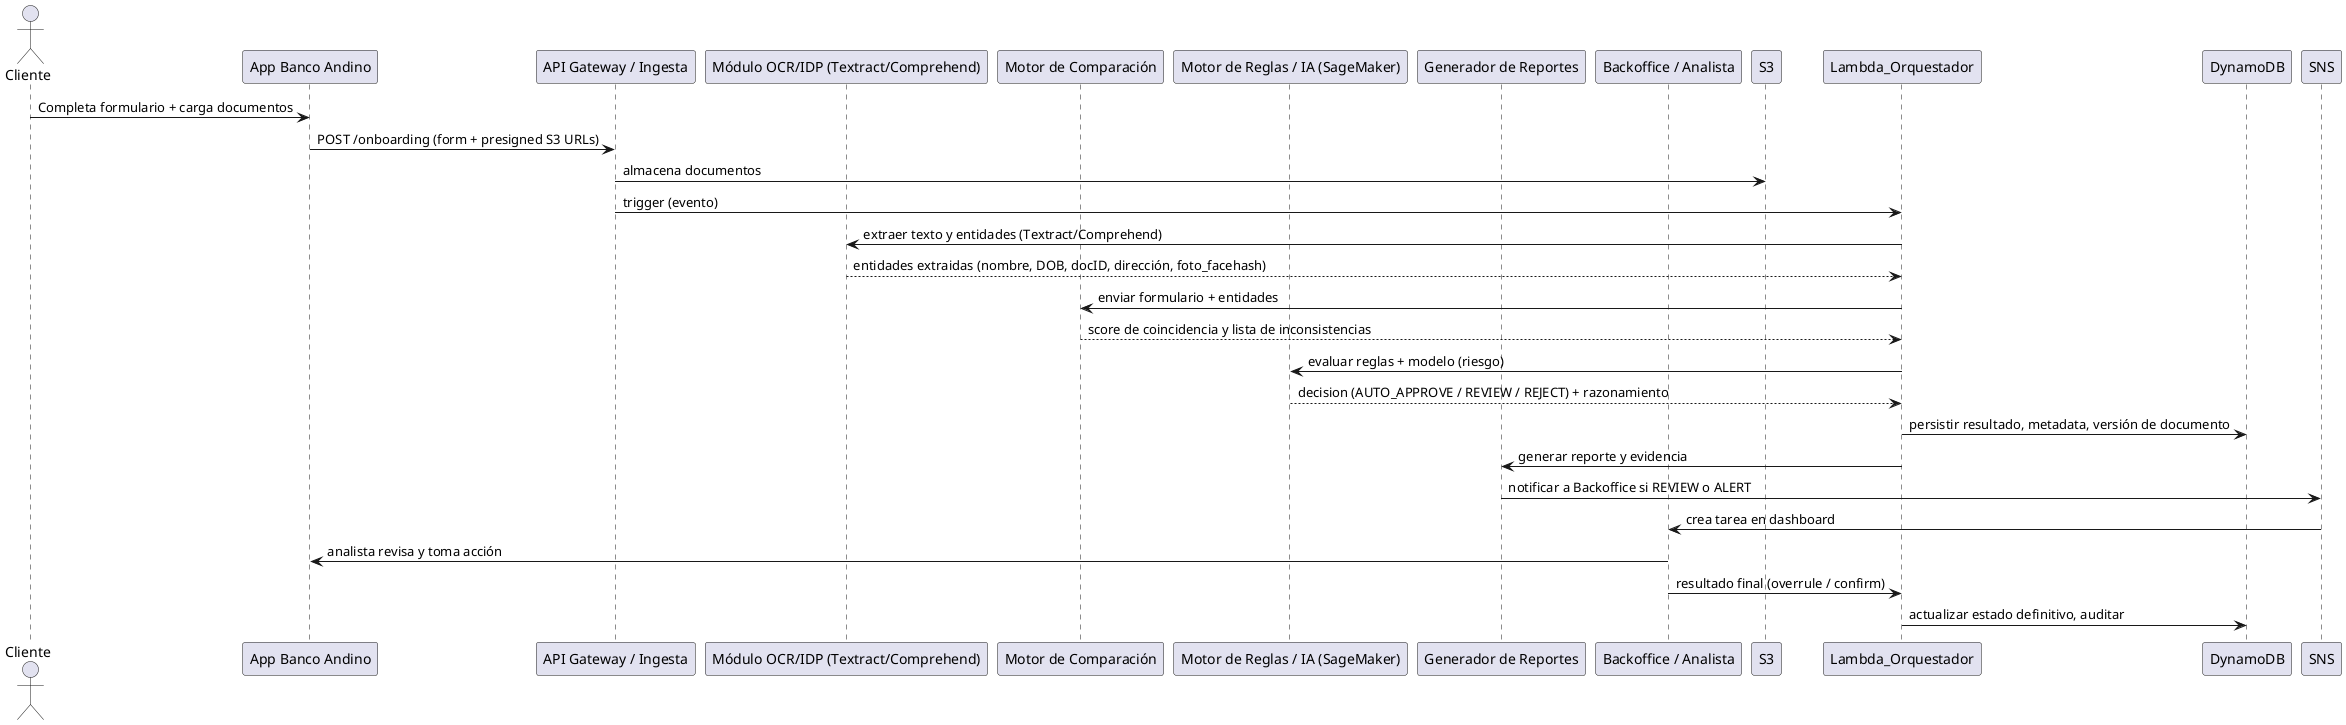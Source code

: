 ﻿@startuml
actor Cliente
participant "App Banco Andino" as App
participant "API Gateway / Ingesta" as API
participant "Módulo OCR/IDP (Textract/Comprehend)" as OCR
participant "Motor de Comparación" as COMP
participant "Motor de Reglas / IA (SageMaker)" as IA
participant "Generador de Reportes" as REP
participant "Backoffice / Analista" as ANAL

Cliente -> App: Completa formulario + carga documentos
App -> API: POST /onboarding (form + presigned S3 URLs)
API -> S3: almacena documentos
API -> Lambda_Orquestador: trigger (evento)
Lambda_Orquestador -> OCR: extraer texto y entidades (Textract/Comprehend)
OCR --> Lambda_Orquestador: entidades extraidas (nombre, DOB, docID, dirección, foto_facehash)
Lambda_Orquestador -> COMP: enviar formulario + entidades
COMP --> Lambda_Orquestador: score de coincidencia y lista de inconsistencias
Lambda_Orquestador -> IA: evaluar reglas + modelo (riesgo)
IA --> Lambda_Orquestador: decision (AUTO_APPROVE / REVIEW / REJECT) + razonamiento
Lambda_Orquestador -> DynamoDB: persistir resultado, metadata, versión de documento
Lambda_Orquestador -> REP: generar reporte y evidencia
REP -> SNS: notificar a Backoffice si REVIEW o ALERT
SNS -> ANAL: crea tarea en dashboard
ANAL -> App: analista revisa y toma acción
ANAL -> Lambda_Orquestador: resultado final (overrule / confirm)
Lambda_Orquestador -> DynamoDB: actualizar estado definitivo, auditar
@enduml
